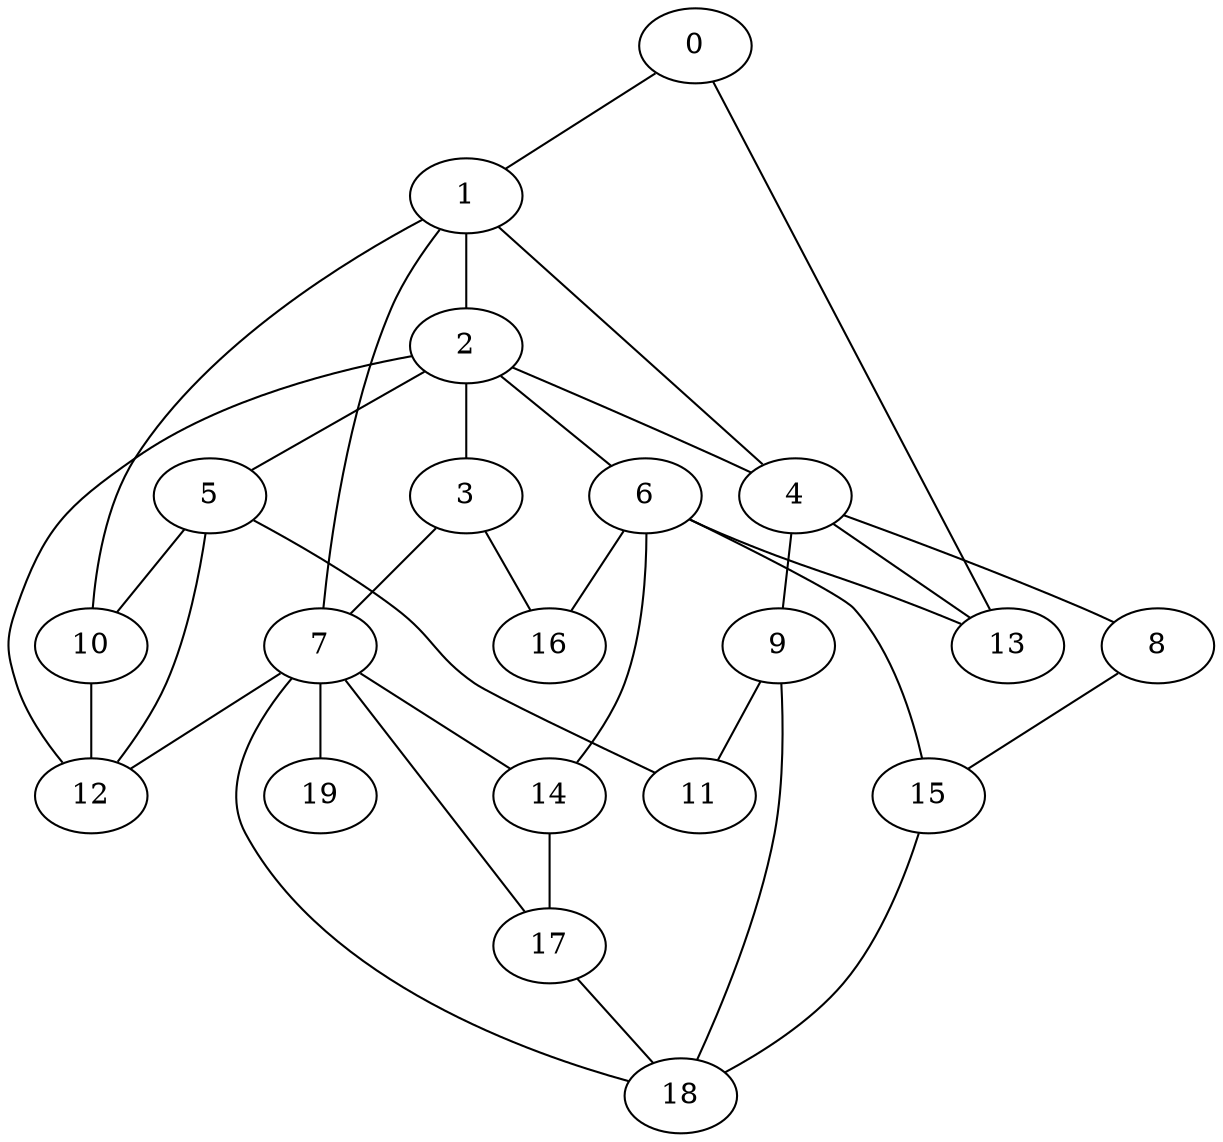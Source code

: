 
graph graphname {
    0 -- 1
0 -- 13
1 -- 2
1 -- 10
1 -- 4
1 -- 7
2 -- 3
2 -- 4
2 -- 5
2 -- 6
2 -- 12
3 -- 7
3 -- 16
4 -- 8
4 -- 9
4 -- 13
5 -- 11
5 -- 12
5 -- 10
6 -- 16
6 -- 13
6 -- 14
6 -- 15
7 -- 19
7 -- 17
7 -- 18
7 -- 14
7 -- 12
8 -- 15
9 -- 18
9 -- 11
10 -- 12
14 -- 17
15 -- 18
17 -- 18

}
